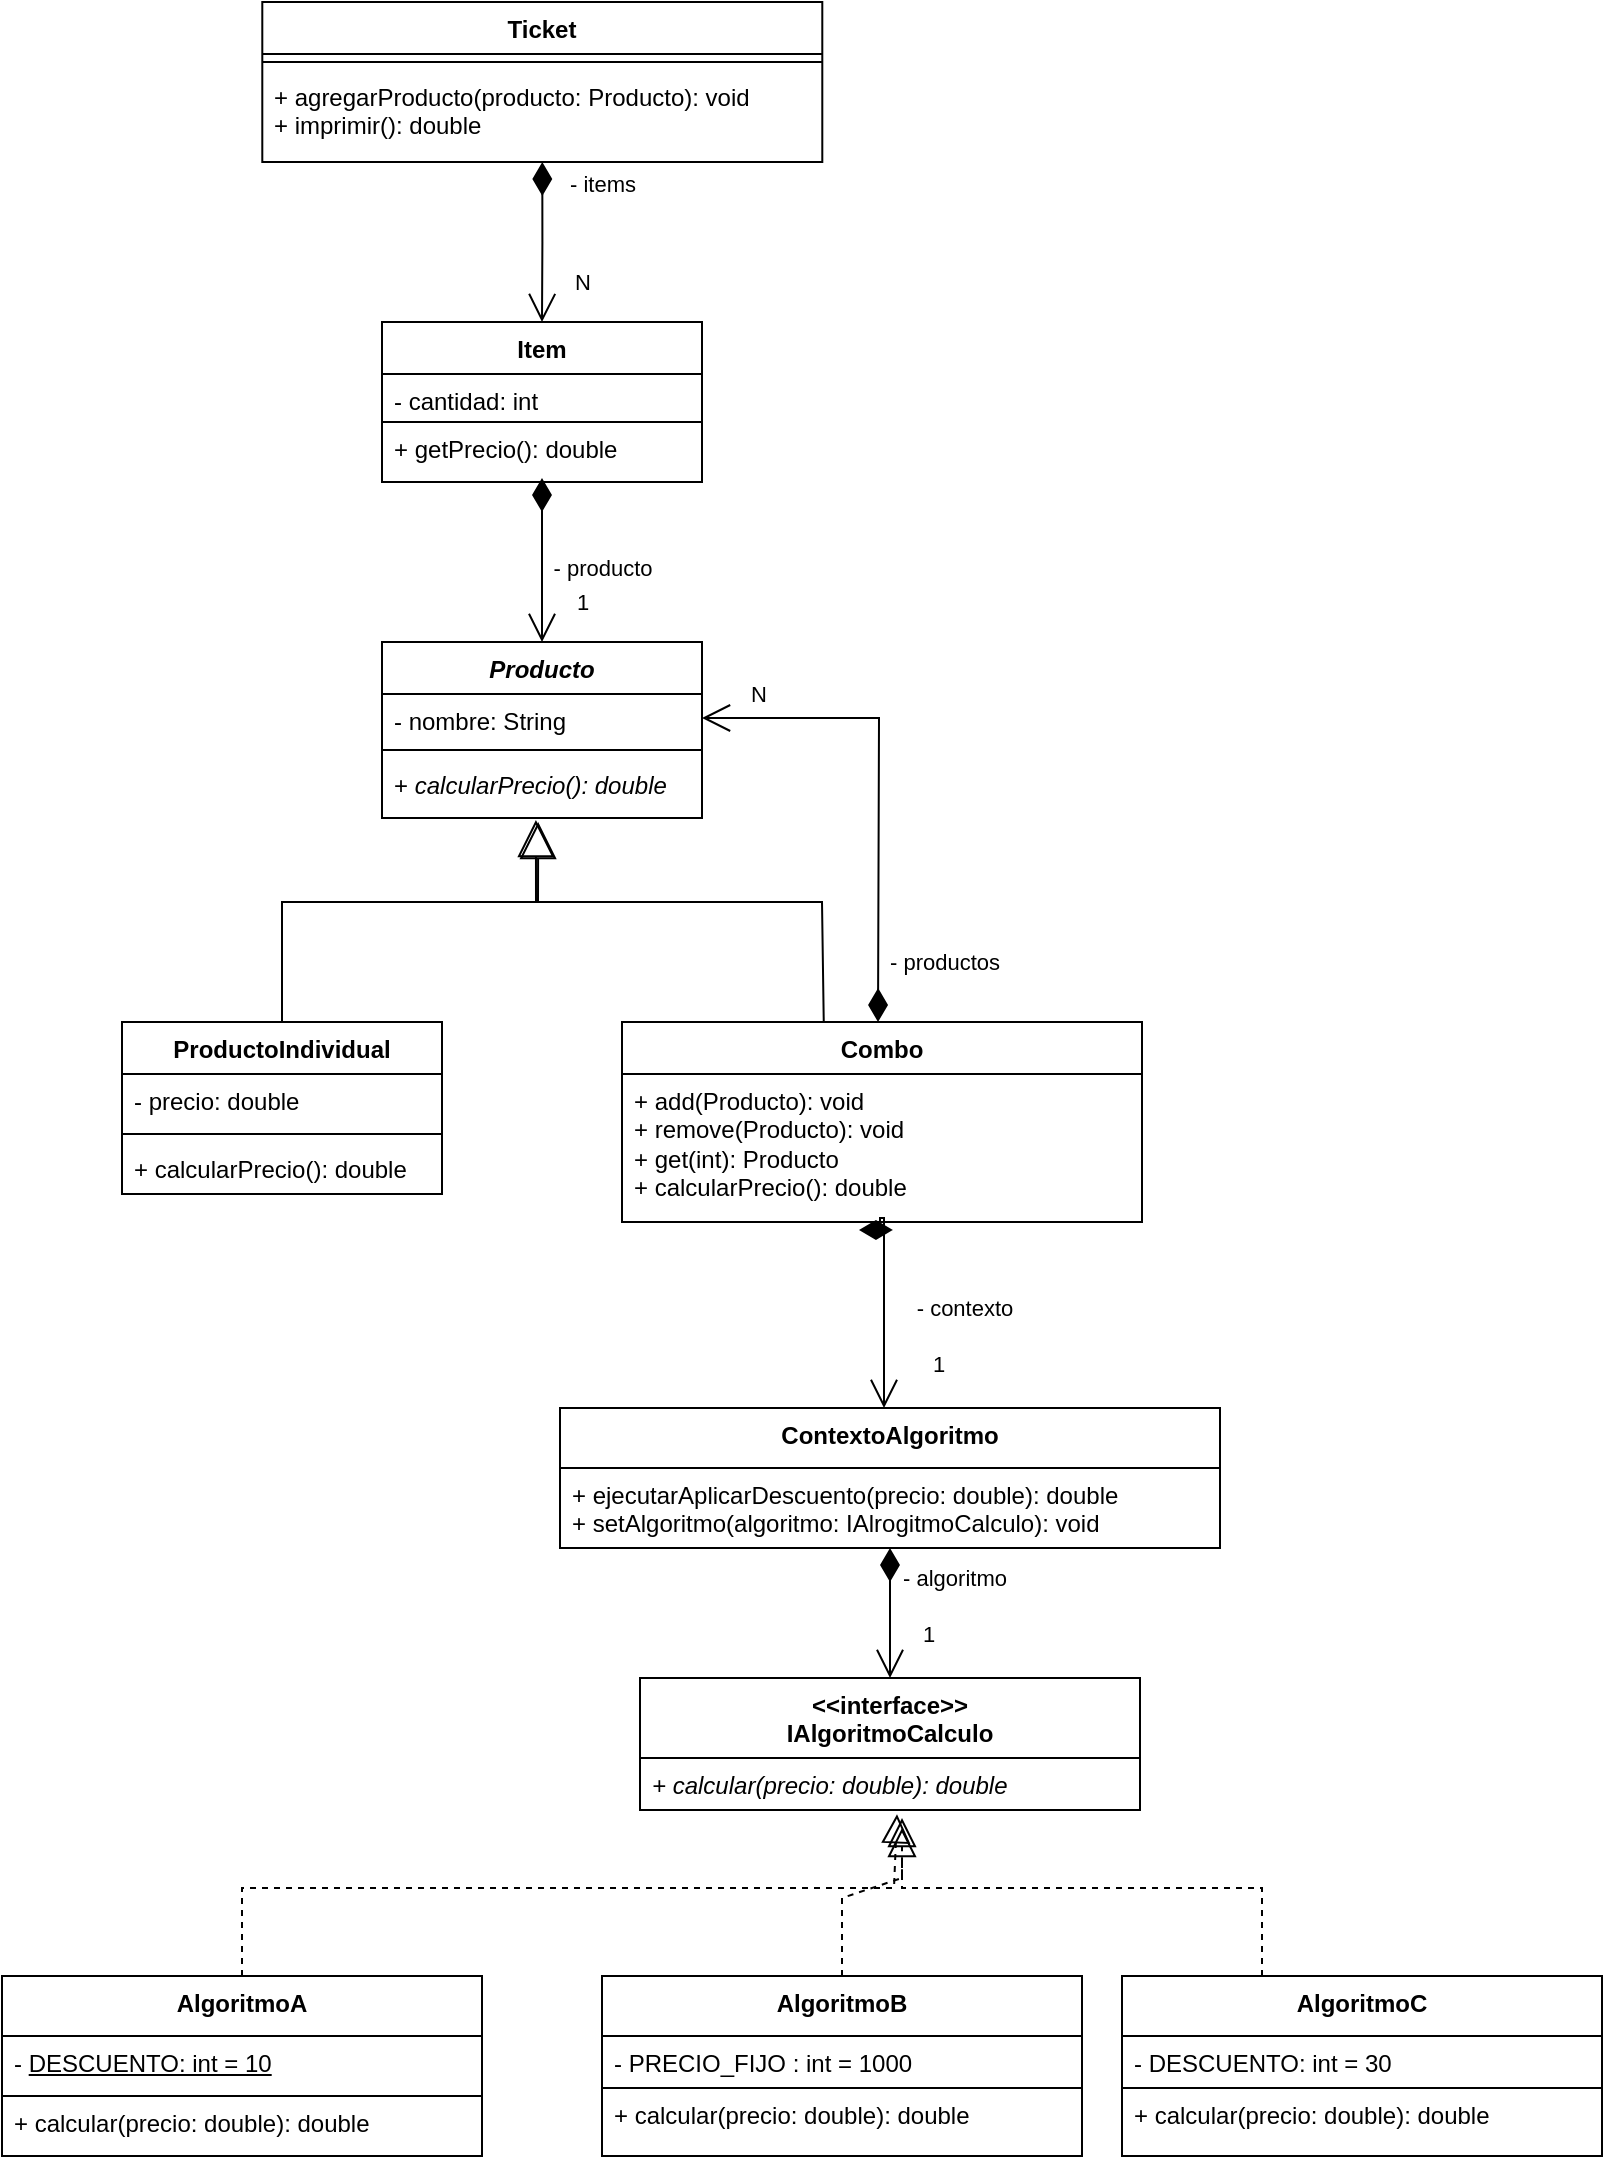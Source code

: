 <?xml version="1.0" encoding="UTF-8"?>
<mxfile version="22.0.4" type="device">
  <diagram name="Page-1" id="rNI_gz6mh0AuDx12A1BV">
    <mxGraphModel dx="1567" dy="917" grid="1" gridSize="10" guides="1" tooltips="1" connect="1" arrows="1" fold="1" page="1" pageScale="1" pageWidth="850" pageHeight="1100" math="0" shadow="0">
      <root>
        <mxCell id="0" />
        <mxCell id="1" parent="0" />
        <mxCell id="6PohhgEtO66zD-HqipKD-1" value="&lt;i&gt;Producto&lt;/i&gt;" style="swimlane;fontStyle=1;align=center;verticalAlign=top;childLayout=stackLayout;horizontal=1;startSize=26;horizontalStack=0;resizeParent=1;resizeParentMax=0;resizeLast=0;collapsible=1;marginBottom=0;whiteSpace=wrap;html=1;" parent="1" vertex="1">
          <mxGeometry x="230" y="332" width="160" height="88" as="geometry" />
        </mxCell>
        <mxCell id="6PohhgEtO66zD-HqipKD-2" value="- nombre: String" style="text;strokeColor=none;fillColor=none;align=left;verticalAlign=top;spacingLeft=4;spacingRight=4;overflow=hidden;rotatable=0;points=[[0,0.5],[1,0.5]];portConstraint=eastwest;whiteSpace=wrap;html=1;" parent="6PohhgEtO66zD-HqipKD-1" vertex="1">
          <mxGeometry y="26" width="160" height="24" as="geometry" />
        </mxCell>
        <mxCell id="6PohhgEtO66zD-HqipKD-3" value="" style="line;strokeWidth=1;fillColor=none;align=left;verticalAlign=middle;spacingTop=-1;spacingLeft=3;spacingRight=3;rotatable=0;labelPosition=right;points=[];portConstraint=eastwest;strokeColor=inherit;" parent="6PohhgEtO66zD-HqipKD-1" vertex="1">
          <mxGeometry y="50" width="160" height="8" as="geometry" />
        </mxCell>
        <mxCell id="6PohhgEtO66zD-HqipKD-4" value="+&lt;i&gt; calcularPrecio(): double&lt;br&gt;&lt;/i&gt;" style="text;strokeColor=none;fillColor=none;align=left;verticalAlign=top;spacingLeft=4;spacingRight=4;overflow=hidden;rotatable=0;points=[[0,0.5],[1,0.5]];portConstraint=eastwest;whiteSpace=wrap;html=1;" parent="6PohhgEtO66zD-HqipKD-1" vertex="1">
          <mxGeometry y="58" width="160" height="30" as="geometry" />
        </mxCell>
        <mxCell id="6PohhgEtO66zD-HqipKD-5" value="ProductoIndividual" style="swimlane;fontStyle=1;align=center;verticalAlign=top;childLayout=stackLayout;horizontal=1;startSize=26;horizontalStack=0;resizeParent=1;resizeParentMax=0;resizeLast=0;collapsible=1;marginBottom=0;whiteSpace=wrap;html=1;" parent="1" vertex="1">
          <mxGeometry x="100" y="522" width="160" height="86" as="geometry" />
        </mxCell>
        <mxCell id="6PohhgEtO66zD-HqipKD-6" value="- precio: double&amp;nbsp;" style="text;strokeColor=none;fillColor=none;align=left;verticalAlign=top;spacingLeft=4;spacingRight=4;overflow=hidden;rotatable=0;points=[[0,0.5],[1,0.5]];portConstraint=eastwest;whiteSpace=wrap;html=1;" parent="6PohhgEtO66zD-HqipKD-5" vertex="1">
          <mxGeometry y="26" width="160" height="26" as="geometry" />
        </mxCell>
        <mxCell id="6PohhgEtO66zD-HqipKD-7" value="" style="line;strokeWidth=1;fillColor=none;align=left;verticalAlign=middle;spacingTop=-1;spacingLeft=3;spacingRight=3;rotatable=0;labelPosition=right;points=[];portConstraint=eastwest;strokeColor=inherit;" parent="6PohhgEtO66zD-HqipKD-5" vertex="1">
          <mxGeometry y="52" width="160" height="8" as="geometry" />
        </mxCell>
        <mxCell id="6PohhgEtO66zD-HqipKD-8" value="+ calcularPrecio(): double" style="text;strokeColor=none;fillColor=none;align=left;verticalAlign=top;spacingLeft=4;spacingRight=4;overflow=hidden;rotatable=0;points=[[0,0.5],[1,0.5]];portConstraint=eastwest;whiteSpace=wrap;html=1;" parent="6PohhgEtO66zD-HqipKD-5" vertex="1">
          <mxGeometry y="60" width="160" height="26" as="geometry" />
        </mxCell>
        <mxCell id="6PohhgEtO66zD-HqipKD-9" value="Combo" style="swimlane;fontStyle=1;align=center;verticalAlign=top;childLayout=stackLayout;horizontal=1;startSize=26;horizontalStack=0;resizeParent=1;resizeParentMax=0;resizeLast=0;collapsible=1;marginBottom=0;whiteSpace=wrap;html=1;" parent="1" vertex="1">
          <mxGeometry x="350" y="522" width="260" height="100" as="geometry" />
        </mxCell>
        <mxCell id="6PohhgEtO66zD-HqipKD-10" value="+ add(Producto): void&lt;br&gt;+ remove(Producto): void&lt;br&gt;+ get(int): Producto&lt;br&gt;+ calcularPrecio(): double" style="text;strokeColor=none;fillColor=none;align=left;verticalAlign=top;spacingLeft=4;spacingRight=4;overflow=hidden;rotatable=0;points=[[0,0.5],[1,0.5]];portConstraint=eastwest;whiteSpace=wrap;html=1;" parent="6PohhgEtO66zD-HqipKD-9" vertex="1">
          <mxGeometry y="26" width="260" height="74" as="geometry" />
        </mxCell>
        <mxCell id="6PohhgEtO66zD-HqipKD-11" value="" style="endArrow=block;endSize=16;endFill=0;html=1;rounded=0;entryX=0.488;entryY=1.067;entryDx=0;entryDy=0;entryPerimeter=0;exitX=0.5;exitY=0;exitDx=0;exitDy=0;" parent="1" source="6PohhgEtO66zD-HqipKD-5" target="6PohhgEtO66zD-HqipKD-4" edge="1">
          <mxGeometry width="160" relative="1" as="geometry">
            <mxPoint x="210" y="522" as="sourcePoint" />
            <mxPoint x="297.3" y="425" as="targetPoint" />
            <Array as="points">
              <mxPoint x="180" y="462" />
              <mxPoint x="308" y="462" />
            </Array>
          </mxGeometry>
        </mxCell>
        <mxCell id="6PohhgEtO66zD-HqipKD-12" value="" style="endArrow=block;endSize=16;endFill=0;html=1;rounded=0;entryX=0.481;entryY=1.033;entryDx=0;entryDy=0;entryPerimeter=0;exitX=0.388;exitY=0;exitDx=0;exitDy=0;exitPerimeter=0;" parent="1" source="6PohhgEtO66zD-HqipKD-9" target="6PohhgEtO66zD-HqipKD-4" edge="1">
          <mxGeometry width="160" relative="1" as="geometry">
            <mxPoint x="222" y="532" as="sourcePoint" />
            <mxPoint x="297" y="430" as="targetPoint" />
            <Array as="points">
              <mxPoint x="450" y="462" />
              <mxPoint x="307" y="462" />
            </Array>
          </mxGeometry>
        </mxCell>
        <mxCell id="6PohhgEtO66zD-HqipKD-13" value="" style="endArrow=open;html=1;endSize=12;startArrow=diamondThin;startSize=14;startFill=1;edgeStyle=orthogonalEdgeStyle;align=left;verticalAlign=bottom;rounded=0;entryX=1;entryY=0.5;entryDx=0;entryDy=0;" parent="1" target="6PohhgEtO66zD-HqipKD-2" edge="1">
          <mxGeometry x="-1" y="3" relative="1" as="geometry">
            <mxPoint x="478" y="522" as="sourcePoint" />
            <mxPoint x="470" y="282" as="targetPoint" />
          </mxGeometry>
        </mxCell>
        <mxCell id="6PohhgEtO66zD-HqipKD-14" value="1" style="edgeLabel;html=1;align=center;verticalAlign=middle;resizable=0;points=[];" parent="6PohhgEtO66zD-HqipKD-13" vertex="1" connectable="0">
          <mxGeometry x="-0.642" y="-3" relative="1" as="geometry">
            <mxPoint x="-151" y="-167" as="offset" />
          </mxGeometry>
        </mxCell>
        <mxCell id="6PohhgEtO66zD-HqipKD-15" value="- productos" style="edgeLabel;html=1;align=center;verticalAlign=middle;resizable=0;points=[];" parent="6PohhgEtO66zD-HqipKD-13" vertex="1" connectable="0">
          <mxGeometry x="-0.082" y="-1" relative="1" as="geometry">
            <mxPoint x="31" y="80" as="offset" />
          </mxGeometry>
        </mxCell>
        <mxCell id="6PohhgEtO66zD-HqipKD-16" value="Ticket" style="swimlane;fontStyle=1;align=center;verticalAlign=top;childLayout=stackLayout;horizontal=1;startSize=26;horizontalStack=0;resizeParent=1;resizeParentMax=0;resizeLast=0;collapsible=1;marginBottom=0;whiteSpace=wrap;html=1;" parent="1" vertex="1">
          <mxGeometry x="170.15" y="12" width="280" height="80" as="geometry" />
        </mxCell>
        <mxCell id="6PohhgEtO66zD-HqipKD-17" value="" style="line;strokeWidth=1;fillColor=none;align=left;verticalAlign=middle;spacingTop=-1;spacingLeft=3;spacingRight=3;rotatable=0;labelPosition=right;points=[];portConstraint=eastwest;strokeColor=inherit;" parent="6PohhgEtO66zD-HqipKD-16" vertex="1">
          <mxGeometry y="26" width="280" height="8" as="geometry" />
        </mxCell>
        <mxCell id="6PohhgEtO66zD-HqipKD-18" value="+ agregarProducto(producto: Producto): void&lt;br&gt;+ imprimir(): double" style="text;strokeColor=none;fillColor=none;align=left;verticalAlign=top;spacingLeft=4;spacingRight=4;overflow=hidden;rotatable=0;points=[[0,0.5],[1,0.5]];portConstraint=eastwest;whiteSpace=wrap;html=1;" parent="6PohhgEtO66zD-HqipKD-16" vertex="1">
          <mxGeometry y="34" width="280" height="46" as="geometry" />
        </mxCell>
        <mxCell id="6PohhgEtO66zD-HqipKD-19" value="" style="endArrow=open;html=1;endSize=12;startArrow=diamondThin;startSize=14;startFill=1;edgeStyle=orthogonalEdgeStyle;align=left;verticalAlign=bottom;rounded=0;exitX=0.5;exitY=1;exitDx=0;exitDy=0;exitPerimeter=0;" parent="1" source="6PohhgEtO66zD-HqipKD-18" edge="1">
          <mxGeometry x="-1" y="3" relative="1" as="geometry">
            <mxPoint x="480" y="262" as="sourcePoint" />
            <mxPoint x="310" y="172" as="targetPoint" />
          </mxGeometry>
        </mxCell>
        <mxCell id="6PohhgEtO66zD-HqipKD-20" value="- items" style="edgeLabel;html=1;align=center;verticalAlign=middle;resizable=0;points=[];" parent="6PohhgEtO66zD-HqipKD-19" connectable="0" vertex="1">
          <mxGeometry x="-0.082" y="-1" relative="1" as="geometry">
            <mxPoint x="31" y="-26" as="offset" />
          </mxGeometry>
        </mxCell>
        <mxCell id="6PohhgEtO66zD-HqipKD-21" value="N" style="edgeLabel;html=1;align=center;verticalAlign=middle;resizable=0;points=[];" parent="1" connectable="0" vertex="1">
          <mxGeometry x="440.002" y="360.0" as="geometry">
            <mxPoint x="-22" y="-2" as="offset" />
          </mxGeometry>
        </mxCell>
        <mxCell id="6PohhgEtO66zD-HqipKD-22" value="Item" style="swimlane;fontStyle=1;align=center;verticalAlign=top;childLayout=stackLayout;horizontal=1;startSize=26;horizontalStack=0;resizeParent=1;resizeParentMax=0;resizeLast=0;collapsible=1;marginBottom=0;whiteSpace=wrap;html=1;" parent="1" vertex="1">
          <mxGeometry x="230" y="172" width="160" height="80" as="geometry" />
        </mxCell>
        <mxCell id="6PohhgEtO66zD-HqipKD-23" value="- cantidad: int" style="text;strokeColor=default;fillColor=none;align=left;verticalAlign=top;spacingLeft=4;spacingRight=4;overflow=hidden;rotatable=0;points=[[0,0.5],[1,0.5]];portConstraint=eastwest;whiteSpace=wrap;html=1;" parent="6PohhgEtO66zD-HqipKD-22" vertex="1">
          <mxGeometry y="26" width="160" height="24" as="geometry" />
        </mxCell>
        <mxCell id="6PohhgEtO66zD-HqipKD-24" value="+ getPrecio(): double" style="text;strokeColor=none;fillColor=none;align=left;verticalAlign=top;spacingLeft=4;spacingRight=4;overflow=hidden;rotatable=0;points=[[0,0.5],[1,0.5]];portConstraint=eastwest;whiteSpace=wrap;html=1;" parent="6PohhgEtO66zD-HqipKD-22" vertex="1">
          <mxGeometry y="50" width="160" height="30" as="geometry" />
        </mxCell>
        <mxCell id="6PohhgEtO66zD-HqipKD-25" value="N" style="edgeLabel;html=1;align=center;verticalAlign=middle;resizable=0;points=[];" parent="1" vertex="1" connectable="0">
          <mxGeometry x="329.998" y="152.002" as="geometry" />
        </mxCell>
        <mxCell id="6PohhgEtO66zD-HqipKD-26" value="" style="endArrow=open;html=1;endSize=12;startArrow=diamondThin;startSize=14;startFill=1;edgeStyle=orthogonalEdgeStyle;align=left;verticalAlign=bottom;rounded=0;entryX=0.5;entryY=0;entryDx=0;entryDy=0;" parent="1" target="6PohhgEtO66zD-HqipKD-1" edge="1">
          <mxGeometry x="-1" y="3" relative="1" as="geometry">
            <mxPoint x="310" y="250" as="sourcePoint" />
            <mxPoint x="320" y="182" as="targetPoint" />
            <Array as="points">
              <mxPoint x="310" y="250" />
              <mxPoint x="310" y="250" />
            </Array>
          </mxGeometry>
        </mxCell>
        <mxCell id="6PohhgEtO66zD-HqipKD-27" value="- producto" style="edgeLabel;html=1;align=center;verticalAlign=middle;resizable=0;points=[];" parent="6PohhgEtO66zD-HqipKD-26" connectable="0" vertex="1">
          <mxGeometry x="-0.082" y="-1" relative="1" as="geometry">
            <mxPoint x="31" y="7" as="offset" />
          </mxGeometry>
        </mxCell>
        <mxCell id="6PohhgEtO66zD-HqipKD-28" value="&amp;lt;&amp;lt;interface&amp;gt;&amp;gt;&lt;br&gt;IAlgoritmoCalculo" style="swimlane;fontStyle=1;align=center;verticalAlign=top;childLayout=stackLayout;horizontal=1;startSize=40;horizontalStack=0;resizeParent=1;resizeParentMax=0;resizeLast=0;collapsible=1;marginBottom=0;whiteSpace=wrap;html=1;" parent="1" vertex="1">
          <mxGeometry x="359" y="850" width="250" height="66" as="geometry" />
        </mxCell>
        <mxCell id="6PohhgEtO66zD-HqipKD-29" value="&lt;i&gt;+ calcular(precio: double): double&lt;/i&gt;" style="text;strokeColor=none;fillColor=none;align=left;verticalAlign=top;spacingLeft=4;spacingRight=4;overflow=hidden;rotatable=0;points=[[0,0.5],[1,0.5]];portConstraint=eastwest;whiteSpace=wrap;html=1;" parent="6PohhgEtO66zD-HqipKD-28" vertex="1">
          <mxGeometry y="40" width="250" height="26" as="geometry" />
        </mxCell>
        <mxCell id="6PohhgEtO66zD-HqipKD-30" value="AlgoritmoA" style="swimlane;fontStyle=1;align=center;verticalAlign=top;childLayout=stackLayout;horizontal=1;startSize=30;horizontalStack=0;resizeParent=1;resizeParentMax=0;resizeLast=0;collapsible=1;marginBottom=0;whiteSpace=wrap;html=1;" parent="1" vertex="1">
          <mxGeometry x="40" y="999" width="240" height="90" as="geometry" />
        </mxCell>
        <mxCell id="6PohhgEtO66zD-HqipKD-31" value="- &lt;u&gt;DESCUENTO: int = 10&lt;/u&gt;" style="text;strokeColor=default;fillColor=none;align=left;verticalAlign=top;spacingLeft=4;spacingRight=4;overflow=hidden;rotatable=0;points=[[0,0.5],[1,0.5]];portConstraint=eastwest;whiteSpace=wrap;html=1;" parent="6PohhgEtO66zD-HqipKD-30" vertex="1">
          <mxGeometry y="30" width="240" height="30" as="geometry" />
        </mxCell>
        <mxCell id="6PohhgEtO66zD-HqipKD-32" value="+ calcular(precio: double): double" style="text;strokeColor=none;fillColor=none;align=left;verticalAlign=top;spacingLeft=4;spacingRight=4;overflow=hidden;rotatable=0;points=[[0,0.5],[1,0.5]];portConstraint=eastwest;whiteSpace=wrap;html=1;" parent="6PohhgEtO66zD-HqipKD-30" vertex="1">
          <mxGeometry y="60" width="240" height="30" as="geometry" />
        </mxCell>
        <mxCell id="6PohhgEtO66zD-HqipKD-33" value="AlgoritmoB" style="swimlane;fontStyle=1;align=center;verticalAlign=top;childLayout=stackLayout;horizontal=1;startSize=30;horizontalStack=0;resizeParent=1;resizeParentMax=0;resizeLast=0;collapsible=1;marginBottom=0;whiteSpace=wrap;html=1;" parent="1" vertex="1">
          <mxGeometry x="340" y="999" width="240" height="90" as="geometry" />
        </mxCell>
        <mxCell id="6PohhgEtO66zD-HqipKD-34" value="- PRECIO_FIJO : int = 1000" style="text;strokeColor=none;fillColor=none;align=left;verticalAlign=top;spacingLeft=4;spacingRight=4;overflow=hidden;rotatable=0;points=[[0,0.5],[1,0.5]];portConstraint=eastwest;whiteSpace=wrap;html=1;" parent="6PohhgEtO66zD-HqipKD-33" vertex="1">
          <mxGeometry y="30" width="240" height="26" as="geometry" />
        </mxCell>
        <mxCell id="jItrTkvxnrlFrHbJjlHh-4" value="+ calcular(precio: double): double" style="text;strokeColor=default;fillColor=none;align=left;verticalAlign=top;spacingLeft=4;spacingRight=4;overflow=hidden;rotatable=0;points=[[0,0.5],[1,0.5]];portConstraint=eastwest;whiteSpace=wrap;html=1;" vertex="1" parent="6PohhgEtO66zD-HqipKD-33">
          <mxGeometry y="56" width="240" height="34" as="geometry" />
        </mxCell>
        <mxCell id="6PohhgEtO66zD-HqipKD-35" value="AlgoritmoC" style="swimlane;fontStyle=1;align=center;verticalAlign=top;childLayout=stackLayout;horizontal=1;startSize=30;horizontalStack=0;resizeParent=1;resizeParentMax=0;resizeLast=0;collapsible=1;marginBottom=0;whiteSpace=wrap;html=1;" parent="1" vertex="1">
          <mxGeometry x="600" y="999" width="240" height="90" as="geometry" />
        </mxCell>
        <mxCell id="6PohhgEtO66zD-HqipKD-36" value="- DESCUENTO: int = 30" style="text;strokeColor=default;fillColor=none;align=left;verticalAlign=top;spacingLeft=4;spacingRight=4;overflow=hidden;rotatable=0;points=[[0,0.5],[1,0.5]];portConstraint=eastwest;whiteSpace=wrap;html=1;" parent="6PohhgEtO66zD-HqipKD-35" vertex="1">
          <mxGeometry y="30" width="240" height="26" as="geometry" />
        </mxCell>
        <mxCell id="6PohhgEtO66zD-HqipKD-37" value="+ calcular(precio: double): double" style="text;strokeColor=none;fillColor=none;align=left;verticalAlign=top;spacingLeft=4;spacingRight=4;overflow=hidden;rotatable=0;points=[[0,0.5],[1,0.5]];portConstraint=eastwest;whiteSpace=wrap;html=1;" parent="6PohhgEtO66zD-HqipKD-35" vertex="1">
          <mxGeometry y="56" width="240" height="34" as="geometry" />
        </mxCell>
        <mxCell id="6PohhgEtO66zD-HqipKD-38" value="" style="endArrow=block;dashed=1;endFill=0;endSize=12;html=1;rounded=0;exitX=0.5;exitY=0;exitDx=0;exitDy=0;entryX=0.514;entryY=1.081;entryDx=0;entryDy=0;entryPerimeter=0;" parent="1" source="6PohhgEtO66zD-HqipKD-30" target="6PohhgEtO66zD-HqipKD-29" edge="1">
          <mxGeometry width="160" relative="1" as="geometry">
            <mxPoint x="160" y="815" as="sourcePoint" />
            <mxPoint x="320" y="815" as="targetPoint" />
            <Array as="points">
              <mxPoint x="160" y="955" />
              <mxPoint x="486" y="955" />
            </Array>
          </mxGeometry>
        </mxCell>
        <mxCell id="6PohhgEtO66zD-HqipKD-39" value="" style="endArrow=block;dashed=1;endFill=0;endSize=12;html=1;rounded=0;exitX=0.5;exitY=0;exitDx=0;exitDy=0;" parent="1" source="6PohhgEtO66zD-HqipKD-33" edge="1">
          <mxGeometry width="160" relative="1" as="geometry">
            <mxPoint x="300" y="1009" as="sourcePoint" />
            <mxPoint x="490" y="920" as="targetPoint" />
            <Array as="points">
              <mxPoint x="460" y="960" />
              <mxPoint x="490" y="950" />
            </Array>
          </mxGeometry>
        </mxCell>
        <mxCell id="6PohhgEtO66zD-HqipKD-40" value="" style="endArrow=block;dashed=1;endFill=0;endSize=12;html=1;rounded=0;exitX=0.5;exitY=0;exitDx=0;exitDy=0;" parent="1" edge="1">
          <mxGeometry width="160" relative="1" as="geometry">
            <mxPoint x="670" y="999" as="sourcePoint" />
            <mxPoint x="490" y="925" as="targetPoint" />
            <Array as="points">
              <mxPoint x="670" y="955" />
              <mxPoint x="490" y="955" />
            </Array>
          </mxGeometry>
        </mxCell>
        <mxCell id="6PohhgEtO66zD-HqipKD-41" value="ContextoAlgoritmo" style="swimlane;fontStyle=1;align=center;verticalAlign=top;childLayout=stackLayout;horizontal=1;startSize=30;horizontalStack=0;resizeParent=1;resizeParentMax=0;resizeLast=0;collapsible=1;marginBottom=0;whiteSpace=wrap;html=1;" parent="1" vertex="1">
          <mxGeometry x="319" y="715" width="330" height="70" as="geometry" />
        </mxCell>
        <mxCell id="6PohhgEtO66zD-HqipKD-42" value="+ ejecutarAplicarDescuento(precio: double): double&lt;br&gt;+ setAlgoritmo(algoritmo: IAlrogitmoCalculo): void" style="text;strokeColor=none;fillColor=none;align=left;verticalAlign=top;spacingLeft=4;spacingRight=4;overflow=hidden;rotatable=0;points=[[0,0.5],[1,0.5]];portConstraint=eastwest;whiteSpace=wrap;html=1;" parent="6PohhgEtO66zD-HqipKD-41" vertex="1">
          <mxGeometry y="30" width="330" height="40" as="geometry" />
        </mxCell>
        <mxCell id="6PohhgEtO66zD-HqipKD-43" value="" style="endArrow=open;html=1;endSize=12;startArrow=diamondThin;startSize=14;startFill=1;edgeStyle=orthogonalEdgeStyle;align=left;verticalAlign=bottom;rounded=0;entryX=0.5;entryY=0;entryDx=0;entryDy=0;exitX=0.521;exitY=1.054;exitDx=0;exitDy=0;exitPerimeter=0;" parent="1" source="6PohhgEtO66zD-HqipKD-10" edge="1">
          <mxGeometry x="-1" y="3" relative="1" as="geometry">
            <mxPoint x="479" y="648" as="sourcePoint" />
            <mxPoint x="481.0" y="715" as="targetPoint" />
            <Array as="points">
              <mxPoint x="479" y="626" />
              <mxPoint x="479" y="620" />
              <mxPoint x="481" y="620" />
            </Array>
          </mxGeometry>
        </mxCell>
        <mxCell id="6PohhgEtO66zD-HqipKD-44" value="1" style="edgeLabel;html=1;align=center;verticalAlign=middle;resizable=0;points=[];" parent="1" connectable="0" vertex="1">
          <mxGeometry x="530.002" y="695.0" as="geometry">
            <mxPoint x="-22" y="-2" as="offset" />
          </mxGeometry>
        </mxCell>
        <mxCell id="6PohhgEtO66zD-HqipKD-45" value="- contexto" style="edgeLabel;html=1;align=center;verticalAlign=middle;resizable=0;points=[];" parent="1" connectable="0" vertex="1">
          <mxGeometry x="520.366" y="665.004" as="geometry" />
        </mxCell>
        <mxCell id="6PohhgEtO66zD-HqipKD-46" value="" style="endArrow=open;html=1;endSize=12;startArrow=diamondThin;startSize=14;startFill=1;edgeStyle=orthogonalEdgeStyle;align=left;verticalAlign=bottom;rounded=0;entryX=0.5;entryY=0;entryDx=0;entryDy=0;exitX=0.5;exitY=1;exitDx=0;exitDy=0;" parent="1" source="6PohhgEtO66zD-HqipKD-41" target="6PohhgEtO66zD-HqipKD-28" edge="1">
          <mxGeometry x="-1" y="3" relative="1" as="geometry">
            <mxPoint x="479" y="788" as="sourcePoint" />
            <mxPoint x="481" y="855" as="targetPoint" />
            <Array as="points" />
          </mxGeometry>
        </mxCell>
        <mxCell id="6PohhgEtO66zD-HqipKD-47" value="1" style="edgeLabel;html=1;align=center;verticalAlign=middle;resizable=0;points=[];" parent="1" connectable="0" vertex="1">
          <mxGeometry x="525.182" y="830.0" as="geometry">
            <mxPoint x="-22" y="-2" as="offset" />
          </mxGeometry>
        </mxCell>
        <mxCell id="6PohhgEtO66zD-HqipKD-48" value="- algoritmo" style="edgeLabel;html=1;align=center;verticalAlign=middle;resizable=0;points=[];" parent="1" connectable="0" vertex="1">
          <mxGeometry x="515.546" y="800.004" as="geometry" />
        </mxCell>
      </root>
    </mxGraphModel>
  </diagram>
</mxfile>
